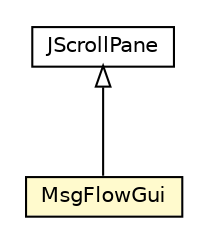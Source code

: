 #!/usr/local/bin/dot
#
# Class diagram 
# Generated by UMLGraph version R5_6-24-gf6e263 (http://www.umlgraph.org/)
#

digraph G {
	edge [fontname="Helvetica",fontsize=10,labelfontname="Helvetica",labelfontsize=10];
	node [fontname="Helvetica",fontsize=10,shape=plaintext];
	nodesep=0.25;
	ranksep=0.5;
	// org.universAAL.tools.logmonitor.msgflow.gui.MsgFlowGui
	c73654 [label=<<table title="org.universAAL.tools.logmonitor.msgflow.gui.MsgFlowGui" border="0" cellborder="1" cellspacing="0" cellpadding="2" port="p" bgcolor="lemonChiffon" href="./MsgFlowGui.html">
		<tr><td><table border="0" cellspacing="0" cellpadding="1">
<tr><td align="center" balign="center"> MsgFlowGui </td></tr>
		</table></td></tr>
		</table>>, URL="./MsgFlowGui.html", fontname="Helvetica", fontcolor="black", fontsize=10.0];
	//org.universAAL.tools.logmonitor.msgflow.gui.MsgFlowGui extends javax.swing.JScrollPane
	c73943:p -> c73654:p [dir=back,arrowtail=empty];
	// javax.swing.JScrollPane
	c73943 [label=<<table title="javax.swing.JScrollPane" border="0" cellborder="1" cellspacing="0" cellpadding="2" port="p" href="http://java.sun.com/j2se/1.4.2/docs/api/javax/swing/JScrollPane.html">
		<tr><td><table border="0" cellspacing="0" cellpadding="1">
<tr><td align="center" balign="center"> JScrollPane </td></tr>
		</table></td></tr>
		</table>>, URL="http://java.sun.com/j2se/1.4.2/docs/api/javax/swing/JScrollPane.html", fontname="Helvetica", fontcolor="black", fontsize=10.0];
}


